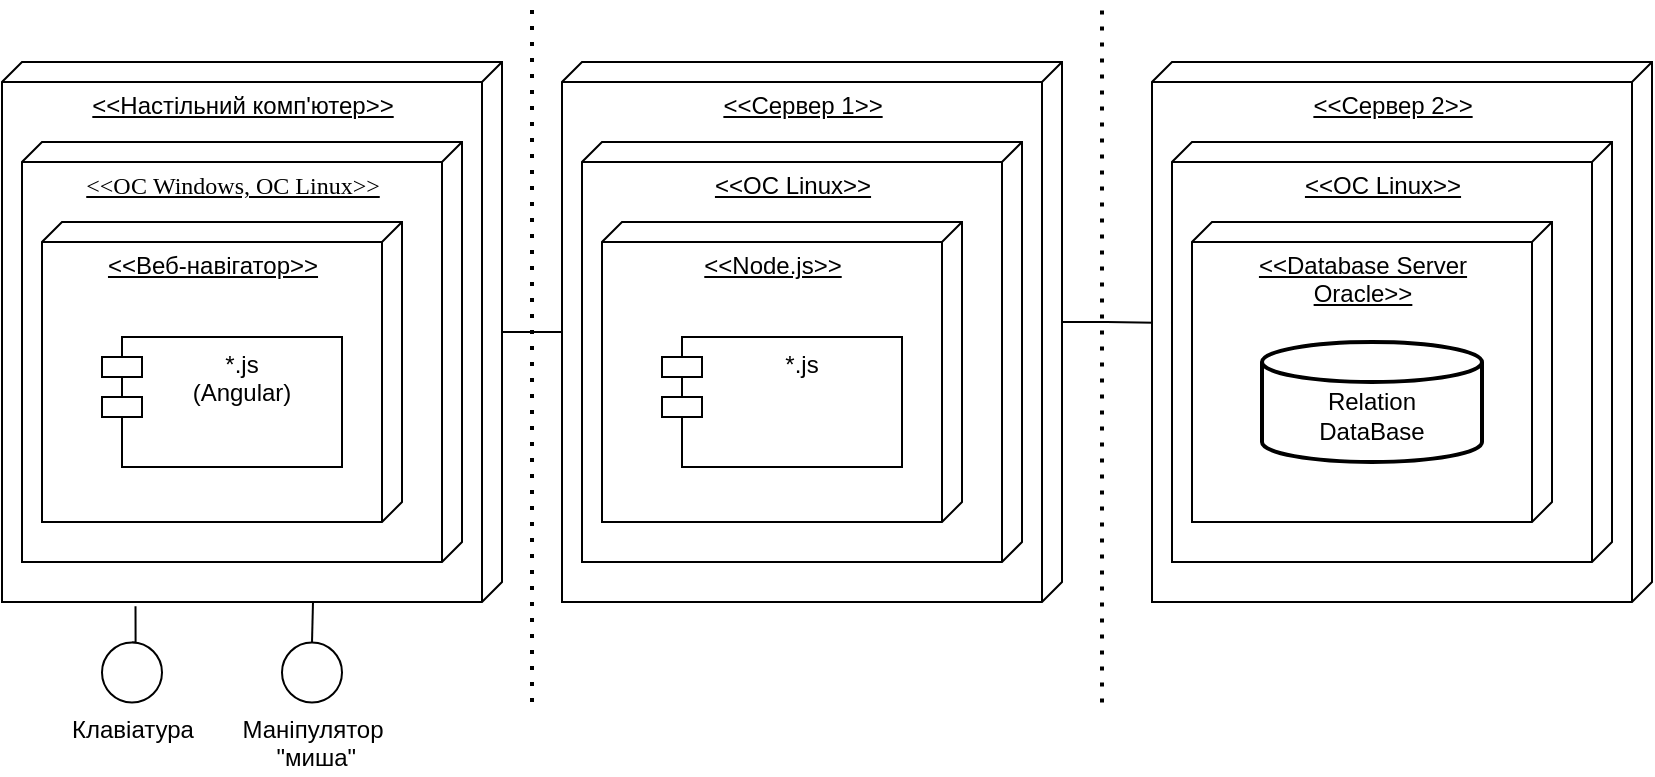 <mxfile version="20.3.3" type="google"><diagram name="Page-1" id="5f0bae14-7c28-e335-631c-24af17079c00"><mxGraphModel dx="1080" dy="499" grid="1" gridSize="10" guides="1" tooltips="1" connect="1" arrows="1" fold="1" page="1" pageScale="1" pageWidth="1100" pageHeight="850" background="none" math="0" shadow="0"><root><mxCell id="0"/><mxCell id="1" parent="0"/><mxCell id="R4sEXHqSwm_q3pPDcaz7-21" style="edgeStyle=orthogonalEdgeStyle;rounded=0;orthogonalLoop=1;jettySize=auto;html=1;endArrow=none;endFill=0;" edge="1" parent="1" source="R4sEXHqSwm_q3pPDcaz7-13" target="R4sEXHqSwm_q3pPDcaz7-6"><mxGeometry relative="1" as="geometry"/></mxCell><mxCell id="R4sEXHqSwm_q3pPDcaz7-13" value="&amp;lt;&amp;lt;Настільний комп'ютер&amp;gt;&amp;gt;" style="verticalAlign=top;align=center;spacingTop=8;spacingLeft=2;spacingRight=12;shape=cube;size=10;direction=south;fontStyle=4;html=1;" vertex="1" parent="1"><mxGeometry x="150" y="130" width="250" height="270" as="geometry"/></mxCell><mxCell id="R4sEXHqSwm_q3pPDcaz7-23" style="edgeStyle=orthogonalEdgeStyle;rounded=0;orthogonalLoop=1;jettySize=auto;html=1;exitX=0;exitY=0;exitDx=130;exitDy=0;exitPerimeter=0;entryX=0.483;entryY=0.994;entryDx=0;entryDy=0;entryPerimeter=0;endArrow=none;endFill=0;" edge="1" parent="1" source="R4sEXHqSwm_q3pPDcaz7-6" target="R4sEXHqSwm_q3pPDcaz7-7"><mxGeometry relative="1" as="geometry"/></mxCell><mxCell id="R4sEXHqSwm_q3pPDcaz7-6" value="&amp;lt;&amp;lt;Сервер 1&amp;gt;&amp;gt;" style="verticalAlign=top;align=center;spacingTop=8;spacingLeft=2;spacingRight=12;shape=cube;size=10;direction=south;fontStyle=4;html=1;" vertex="1" parent="1"><mxGeometry x="430" y="130" width="250" height="270" as="geometry"/></mxCell><mxCell id="39150e848f15840c-1" value="&amp;lt;&amp;lt;ОС Windows, OC Linux&amp;gt;&amp;gt;" style="verticalAlign=top;align=center;spacingTop=8;spacingLeft=2;spacingRight=12;shape=cube;size=10;direction=south;fontStyle=4;html=1;rounded=0;shadow=0;comic=0;labelBackgroundColor=none;strokeWidth=1;fontFamily=Verdana;fontSize=12" parent="1" vertex="1"><mxGeometry x="160" y="170" width="220" height="210" as="geometry"/></mxCell><mxCell id="R4sEXHqSwm_q3pPDcaz7-1" value="&amp;lt;&amp;lt;Веб-навігатор&amp;gt;&amp;gt;" style="verticalAlign=top;align=center;spacingTop=8;spacingLeft=2;spacingRight=12;shape=cube;size=10;direction=south;fontStyle=4;html=1;" vertex="1" parent="1"><mxGeometry x="170" y="210" width="180" height="150" as="geometry"/></mxCell><mxCell id="R4sEXHqSwm_q3pPDcaz7-2" value="*.js&#10;(Angular)" style="shape=module;align=left;spacingLeft=20;align=center;verticalAlign=top;" vertex="1" parent="1"><mxGeometry x="200" y="267.5" width="120" height="65" as="geometry"/></mxCell><mxCell id="R4sEXHqSwm_q3pPDcaz7-3" value="&lt;span style=&quot;font-family: Helvetica;&quot;&gt;&amp;lt;&amp;lt;ОС Linux&amp;gt;&amp;gt;&lt;/span&gt;" style="verticalAlign=top;align=center;spacingTop=8;spacingLeft=2;spacingRight=12;shape=cube;size=10;direction=south;fontStyle=4;html=1;rounded=0;shadow=0;comic=0;labelBackgroundColor=none;strokeWidth=1;fontFamily=Verdana;fontSize=12" vertex="1" parent="1"><mxGeometry x="440" y="170" width="220" height="210" as="geometry"/></mxCell><mxCell id="R4sEXHqSwm_q3pPDcaz7-4" value="&amp;lt;&amp;lt;Node.js&amp;gt;&amp;gt;" style="verticalAlign=top;align=center;spacingTop=8;spacingLeft=2;spacingRight=12;shape=cube;size=10;direction=south;fontStyle=4;html=1;" vertex="1" parent="1"><mxGeometry x="450" y="210" width="180" height="150" as="geometry"/></mxCell><mxCell id="R4sEXHqSwm_q3pPDcaz7-5" value="*.js" style="shape=module;align=left;spacingLeft=20;align=center;verticalAlign=top;" vertex="1" parent="1"><mxGeometry x="480" y="267.5" width="120" height="65" as="geometry"/></mxCell><mxCell id="R4sEXHqSwm_q3pPDcaz7-7" value="&amp;lt;&amp;lt;Сервер 2&amp;gt;&amp;gt;" style="verticalAlign=top;align=center;spacingTop=8;spacingLeft=2;spacingRight=12;shape=cube;size=10;direction=south;fontStyle=4;html=1;" vertex="1" parent="1"><mxGeometry x="725" y="130" width="250" height="270" as="geometry"/></mxCell><mxCell id="R4sEXHqSwm_q3pPDcaz7-8" value="&lt;span style=&quot;font-family: Helvetica;&quot;&gt;&amp;lt;&amp;lt;ОС Linux&amp;gt;&amp;gt;&lt;/span&gt;" style="verticalAlign=top;align=center;spacingTop=8;spacingLeft=2;spacingRight=12;shape=cube;size=10;direction=south;fontStyle=4;html=1;rounded=0;shadow=0;comic=0;labelBackgroundColor=none;strokeWidth=1;fontFamily=Verdana;fontSize=12" vertex="1" parent="1"><mxGeometry x="735" y="170" width="220" height="210" as="geometry"/></mxCell><mxCell id="R4sEXHqSwm_q3pPDcaz7-9" value="&amp;lt;&amp;lt;Database Server&lt;br&gt;Oracle&amp;gt;&amp;gt;" style="verticalAlign=top;align=center;spacingTop=8;spacingLeft=2;spacingRight=12;shape=cube;size=10;direction=south;fontStyle=4;html=1;" vertex="1" parent="1"><mxGeometry x="745" y="210" width="180" height="150" as="geometry"/></mxCell><mxCell id="R4sEXHqSwm_q3pPDcaz7-12" value="&lt;br&gt;Relation &lt;br&gt;DataBase" style="strokeWidth=2;html=1;shape=mxgraph.flowchart.database;whiteSpace=wrap;" vertex="1" parent="1"><mxGeometry x="780" y="270" width="110" height="60" as="geometry"/></mxCell><mxCell id="R4sEXHqSwm_q3pPDcaz7-18" style="edgeStyle=orthogonalEdgeStyle;rounded=0;orthogonalLoop=1;jettySize=auto;html=1;exitX=0.5;exitY=0;exitDx=0;exitDy=0;exitPerimeter=0;entryX=1.007;entryY=0.733;entryDx=0;entryDy=0;entryPerimeter=0;endArrow=none;endFill=0;" edge="1" parent="1" source="R4sEXHqSwm_q3pPDcaz7-14"><mxGeometry relative="1" as="geometry"><mxPoint x="216.75" y="402.16" as="targetPoint"/></mxGeometry></mxCell><mxCell id="R4sEXHqSwm_q3pPDcaz7-14" value="Клавіатура" style="verticalLabelPosition=bottom;verticalAlign=top;html=1;shape=mxgraph.flowchart.on-page_reference;" vertex="1" parent="1"><mxGeometry x="200" y="420.27" width="30" height="30" as="geometry"/></mxCell><mxCell id="R4sEXHqSwm_q3pPDcaz7-20" style="edgeStyle=orthogonalEdgeStyle;rounded=0;orthogonalLoop=1;jettySize=auto;html=1;exitX=0.5;exitY=0;exitDx=0;exitDy=0;exitPerimeter=0;entryX=0.999;entryY=0.378;entryDx=0;entryDy=0;entryPerimeter=0;endArrow=none;endFill=0;" edge="1" parent="1" source="R4sEXHqSwm_q3pPDcaz7-17"><mxGeometry relative="1" as="geometry"><mxPoint x="305.5" y="400" as="targetPoint"/></mxGeometry></mxCell><mxCell id="R4sEXHqSwm_q3pPDcaz7-17" value="Маніпулятор&lt;br&gt;&amp;nbsp;&quot;миша&quot;" style="verticalLabelPosition=bottom;verticalAlign=top;html=1;shape=mxgraph.flowchart.on-page_reference;" vertex="1" parent="1"><mxGeometry x="290" y="420.27" width="30" height="30" as="geometry"/></mxCell><mxCell id="R4sEXHqSwm_q3pPDcaz7-26" value="" style="endArrow=none;dashed=1;html=1;dashPattern=1 3;strokeWidth=2;rounded=0;" edge="1" parent="1"><mxGeometry width="50" height="50" relative="1" as="geometry"><mxPoint x="415" y="450" as="sourcePoint"/><mxPoint x="415" y="100" as="targetPoint"/></mxGeometry></mxCell><mxCell id="R4sEXHqSwm_q3pPDcaz7-27" value="" style="endArrow=none;dashed=1;html=1;dashPattern=1 3;strokeWidth=2;rounded=0;" edge="1" parent="1"><mxGeometry width="50" height="50" relative="1" as="geometry"><mxPoint x="700" y="450.27" as="sourcePoint"/><mxPoint x="700" y="100.27" as="targetPoint"/></mxGeometry></mxCell></root></mxGraphModel></diagram></mxfile>